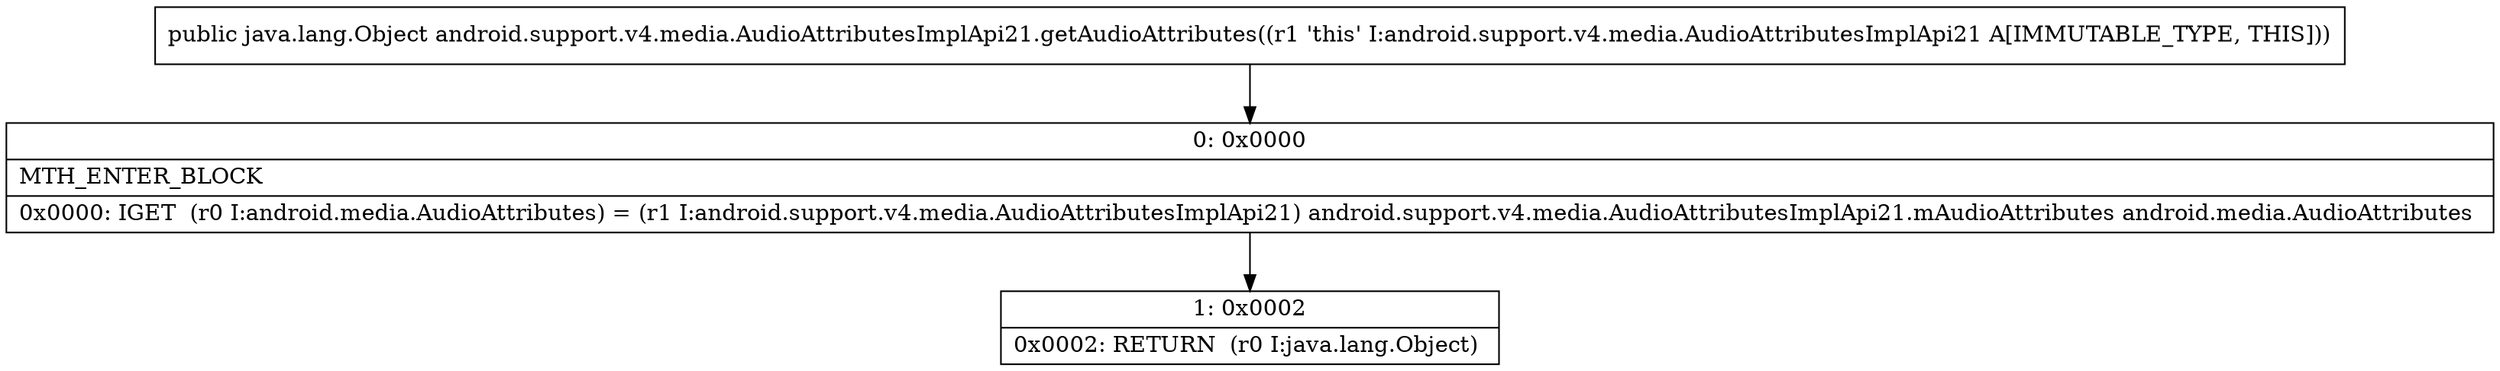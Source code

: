 digraph "CFG forandroid.support.v4.media.AudioAttributesImplApi21.getAudioAttributes()Ljava\/lang\/Object;" {
Node_0 [shape=record,label="{0\:\ 0x0000|MTH_ENTER_BLOCK\l|0x0000: IGET  (r0 I:android.media.AudioAttributes) = (r1 I:android.support.v4.media.AudioAttributesImplApi21) android.support.v4.media.AudioAttributesImplApi21.mAudioAttributes android.media.AudioAttributes \l}"];
Node_1 [shape=record,label="{1\:\ 0x0002|0x0002: RETURN  (r0 I:java.lang.Object) \l}"];
MethodNode[shape=record,label="{public java.lang.Object android.support.v4.media.AudioAttributesImplApi21.getAudioAttributes((r1 'this' I:android.support.v4.media.AudioAttributesImplApi21 A[IMMUTABLE_TYPE, THIS])) }"];
MethodNode -> Node_0;
Node_0 -> Node_1;
}

